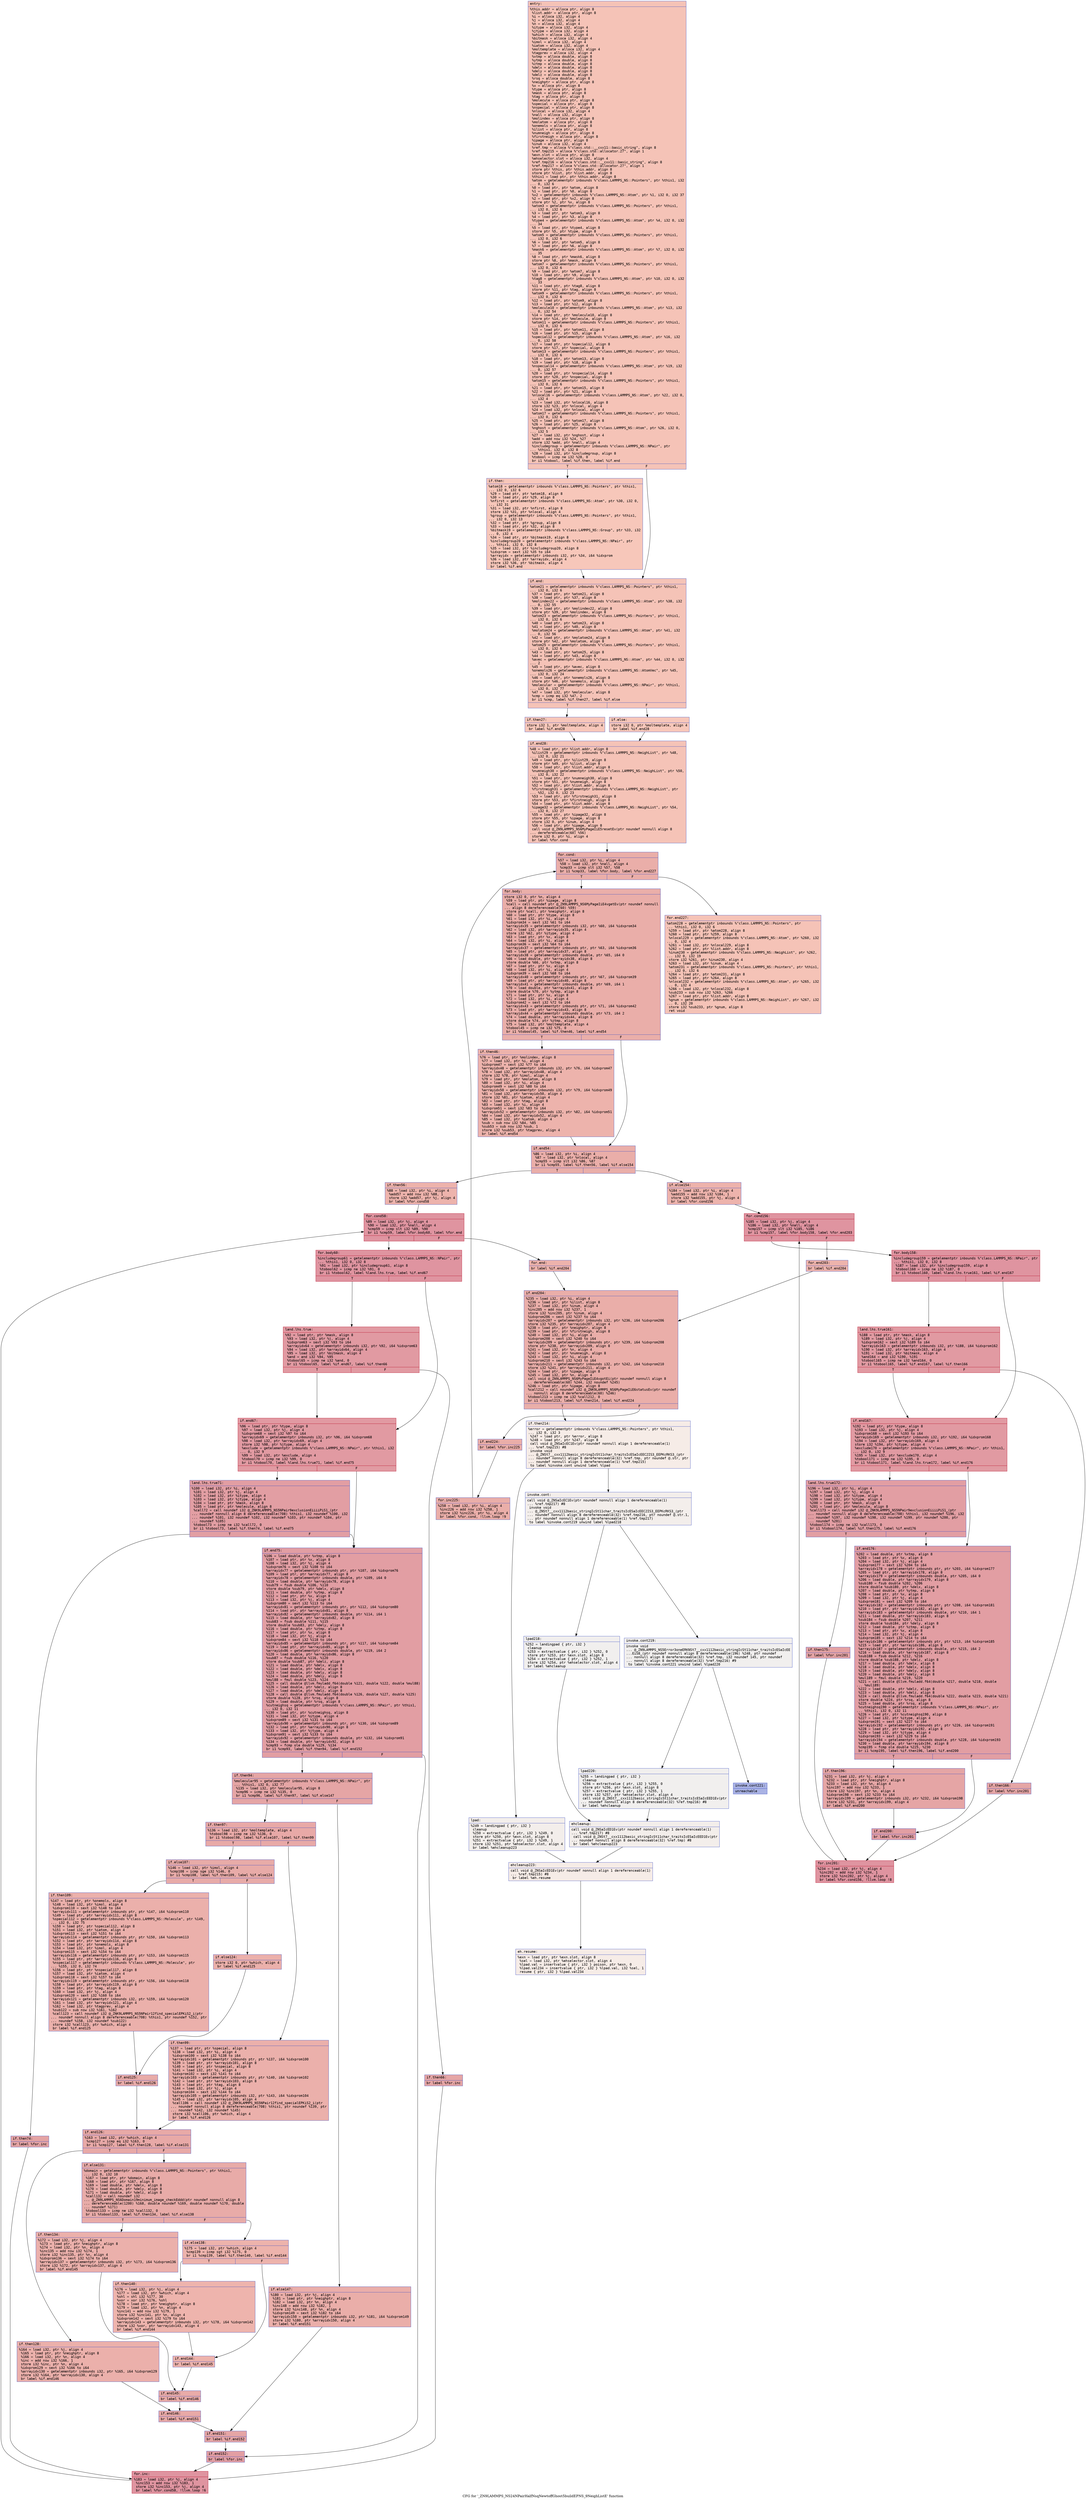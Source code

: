 digraph "CFG for '_ZN9LAMMPS_NS24NPairHalfNsqNewtoffGhost5buildEPNS_9NeighListE' function" {
	label="CFG for '_ZN9LAMMPS_NS24NPairHalfNsqNewtoffGhost5buildEPNS_9NeighListE' function";

	Node0x55e4f2e7acb0 [shape=record,color="#3d50c3ff", style=filled, fillcolor="#e8765c70" fontname="Courier",label="{entry:\l|  %this.addr = alloca ptr, align 8\l  %list.addr = alloca ptr, align 8\l  %i = alloca i32, align 4\l  %j = alloca i32, align 4\l  %n = alloca i32, align 4\l  %itype = alloca i32, align 4\l  %jtype = alloca i32, align 4\l  %which = alloca i32, align 4\l  %bitmask = alloca i32, align 4\l  %imol = alloca i32, align 4\l  %iatom = alloca i32, align 4\l  %moltemplate = alloca i32, align 4\l  %tagprev = alloca i32, align 4\l  %xtmp = alloca double, align 8\l  %ytmp = alloca double, align 8\l  %ztmp = alloca double, align 8\l  %delx = alloca double, align 8\l  %dely = alloca double, align 8\l  %delz = alloca double, align 8\l  %rsq = alloca double, align 8\l  %neighptr = alloca ptr, align 8\l  %x = alloca ptr, align 8\l  %type = alloca ptr, align 8\l  %mask = alloca ptr, align 8\l  %tag = alloca ptr, align 8\l  %molecule = alloca ptr, align 8\l  %special = alloca ptr, align 8\l  %nspecial = alloca ptr, align 8\l  %nlocal = alloca i32, align 4\l  %nall = alloca i32, align 4\l  %molindex = alloca ptr, align 8\l  %molatom = alloca ptr, align 8\l  %onemols = alloca ptr, align 8\l  %ilist = alloca ptr, align 8\l  %numneigh = alloca ptr, align 8\l  %firstneigh = alloca ptr, align 8\l  %ipage = alloca ptr, align 8\l  %inum = alloca i32, align 4\l  %ref.tmp = alloca %\"class.std::__cxx11::basic_string\", align 8\l  %ref.tmp215 = alloca %\"class.std::allocator.27\", align 1\l  %exn.slot = alloca ptr, align 8\l  %ehselector.slot = alloca i32, align 4\l  %ref.tmp216 = alloca %\"class.std::__cxx11::basic_string\", align 8\l  %ref.tmp217 = alloca %\"class.std::allocator.27\", align 1\l  store ptr %this, ptr %this.addr, align 8\l  store ptr %list, ptr %list.addr, align 8\l  %this1 = load ptr, ptr %this.addr, align 8\l  %atom = getelementptr inbounds %\"class.LAMMPS_NS::Pointers\", ptr %this1, i32\l... 0, i32 6\l  %0 = load ptr, ptr %atom, align 8\l  %1 = load ptr, ptr %0, align 8\l  %x2 = getelementptr inbounds %\"class.LAMMPS_NS::Atom\", ptr %1, i32 0, i32 37\l  %2 = load ptr, ptr %x2, align 8\l  store ptr %2, ptr %x, align 8\l  %atom3 = getelementptr inbounds %\"class.LAMMPS_NS::Pointers\", ptr %this1,\l... i32 0, i32 6\l  %3 = load ptr, ptr %atom3, align 8\l  %4 = load ptr, ptr %3, align 8\l  %type4 = getelementptr inbounds %\"class.LAMMPS_NS::Atom\", ptr %4, i32 0, i32\l... 34\l  %5 = load ptr, ptr %type4, align 8\l  store ptr %5, ptr %type, align 8\l  %atom5 = getelementptr inbounds %\"class.LAMMPS_NS::Pointers\", ptr %this1,\l... i32 0, i32 6\l  %6 = load ptr, ptr %atom5, align 8\l  %7 = load ptr, ptr %6, align 8\l  %mask6 = getelementptr inbounds %\"class.LAMMPS_NS::Atom\", ptr %7, i32 0, i32\l... 35\l  %8 = load ptr, ptr %mask6, align 8\l  store ptr %8, ptr %mask, align 8\l  %atom7 = getelementptr inbounds %\"class.LAMMPS_NS::Pointers\", ptr %this1,\l... i32 0, i32 6\l  %9 = load ptr, ptr %atom7, align 8\l  %10 = load ptr, ptr %9, align 8\l  %tag8 = getelementptr inbounds %\"class.LAMMPS_NS::Atom\", ptr %10, i32 0, i32\l... 33\l  %11 = load ptr, ptr %tag8, align 8\l  store ptr %11, ptr %tag, align 8\l  %atom9 = getelementptr inbounds %\"class.LAMMPS_NS::Pointers\", ptr %this1,\l... i32 0, i32 6\l  %12 = load ptr, ptr %atom9, align 8\l  %13 = load ptr, ptr %12, align 8\l  %molecule10 = getelementptr inbounds %\"class.LAMMPS_NS::Atom\", ptr %13, i32\l... 0, i32 54\l  %14 = load ptr, ptr %molecule10, align 8\l  store ptr %14, ptr %molecule, align 8\l  %atom11 = getelementptr inbounds %\"class.LAMMPS_NS::Pointers\", ptr %this1,\l... i32 0, i32 6\l  %15 = load ptr, ptr %atom11, align 8\l  %16 = load ptr, ptr %15, align 8\l  %special12 = getelementptr inbounds %\"class.LAMMPS_NS::Atom\", ptr %16, i32\l... 0, i32 58\l  %17 = load ptr, ptr %special12, align 8\l  store ptr %17, ptr %special, align 8\l  %atom13 = getelementptr inbounds %\"class.LAMMPS_NS::Pointers\", ptr %this1,\l... i32 0, i32 6\l  %18 = load ptr, ptr %atom13, align 8\l  %19 = load ptr, ptr %18, align 8\l  %nspecial14 = getelementptr inbounds %\"class.LAMMPS_NS::Atom\", ptr %19, i32\l... 0, i32 57\l  %20 = load ptr, ptr %nspecial14, align 8\l  store ptr %20, ptr %nspecial, align 8\l  %atom15 = getelementptr inbounds %\"class.LAMMPS_NS::Pointers\", ptr %this1,\l... i32 0, i32 6\l  %21 = load ptr, ptr %atom15, align 8\l  %22 = load ptr, ptr %21, align 8\l  %nlocal16 = getelementptr inbounds %\"class.LAMMPS_NS::Atom\", ptr %22, i32 0,\l... i32 4\l  %23 = load i32, ptr %nlocal16, align 8\l  store i32 %23, ptr %nlocal, align 4\l  %24 = load i32, ptr %nlocal, align 4\l  %atom17 = getelementptr inbounds %\"class.LAMMPS_NS::Pointers\", ptr %this1,\l... i32 0, i32 6\l  %25 = load ptr, ptr %atom17, align 8\l  %26 = load ptr, ptr %25, align 8\l  %nghost = getelementptr inbounds %\"class.LAMMPS_NS::Atom\", ptr %26, i32 0,\l... i32 5\l  %27 = load i32, ptr %nghost, align 4\l  %add = add nsw i32 %24, %27\l  store i32 %add, ptr %nall, align 4\l  %includegroup = getelementptr inbounds %\"class.LAMMPS_NS::NPair\", ptr\l... %this1, i32 0, i32 8\l  %28 = load i32, ptr %includegroup, align 8\l  %tobool = icmp ne i32 %28, 0\l  br i1 %tobool, label %if.then, label %if.end\l|{<s0>T|<s1>F}}"];
	Node0x55e4f2e7acb0:s0 -> Node0x55e4f2e80960[tooltip="entry -> if.then\nProbability 62.50%" ];
	Node0x55e4f2e7acb0:s1 -> Node0x55e4f2e809d0[tooltip="entry -> if.end\nProbability 37.50%" ];
	Node0x55e4f2e80960 [shape=record,color="#3d50c3ff", style=filled, fillcolor="#ec7f6370" fontname="Courier",label="{if.then:\l|  %atom18 = getelementptr inbounds %\"class.LAMMPS_NS::Pointers\", ptr %this1,\l... i32 0, i32 6\l  %29 = load ptr, ptr %atom18, align 8\l  %30 = load ptr, ptr %29, align 8\l  %nfirst = getelementptr inbounds %\"class.LAMMPS_NS::Atom\", ptr %30, i32 0,\l... i32 31\l  %31 = load i32, ptr %nfirst, align 8\l  store i32 %31, ptr %nlocal, align 4\l  %group = getelementptr inbounds %\"class.LAMMPS_NS::Pointers\", ptr %this1,\l... i32 0, i32 13\l  %32 = load ptr, ptr %group, align 8\l  %33 = load ptr, ptr %32, align 8\l  %bitmask19 = getelementptr inbounds %\"class.LAMMPS_NS::Group\", ptr %33, i32\l... 0, i32 4\l  %34 = load ptr, ptr %bitmask19, align 8\l  %includegroup20 = getelementptr inbounds %\"class.LAMMPS_NS::NPair\", ptr\l... %this1, i32 0, i32 8\l  %35 = load i32, ptr %includegroup20, align 8\l  %idxprom = sext i32 %35 to i64\l  %arrayidx = getelementptr inbounds i32, ptr %34, i64 %idxprom\l  %36 = load i32, ptr %arrayidx, align 4\l  store i32 %36, ptr %bitmask, align 4\l  br label %if.end\l}"];
	Node0x55e4f2e80960 -> Node0x55e4f2e809d0[tooltip="if.then -> if.end\nProbability 100.00%" ];
	Node0x55e4f2e809d0 [shape=record,color="#3d50c3ff", style=filled, fillcolor="#e8765c70" fontname="Courier",label="{if.end:\l|  %atom21 = getelementptr inbounds %\"class.LAMMPS_NS::Pointers\", ptr %this1,\l... i32 0, i32 6\l  %37 = load ptr, ptr %atom21, align 8\l  %38 = load ptr, ptr %37, align 8\l  %molindex22 = getelementptr inbounds %\"class.LAMMPS_NS::Atom\", ptr %38, i32\l... 0, i32 55\l  %39 = load ptr, ptr %molindex22, align 8\l  store ptr %39, ptr %molindex, align 8\l  %atom23 = getelementptr inbounds %\"class.LAMMPS_NS::Pointers\", ptr %this1,\l... i32 0, i32 6\l  %40 = load ptr, ptr %atom23, align 8\l  %41 = load ptr, ptr %40, align 8\l  %molatom24 = getelementptr inbounds %\"class.LAMMPS_NS::Atom\", ptr %41, i32\l... 0, i32 56\l  %42 = load ptr, ptr %molatom24, align 8\l  store ptr %42, ptr %molatom, align 8\l  %atom25 = getelementptr inbounds %\"class.LAMMPS_NS::Pointers\", ptr %this1,\l... i32 0, i32 6\l  %43 = load ptr, ptr %atom25, align 8\l  %44 = load ptr, ptr %43, align 8\l  %avec = getelementptr inbounds %\"class.LAMMPS_NS::Atom\", ptr %44, i32 0, i32\l... 2\l  %45 = load ptr, ptr %avec, align 8\l  %onemols26 = getelementptr inbounds %\"class.LAMMPS_NS::AtomVec\", ptr %45,\l... i32 0, i32 24\l  %46 = load ptr, ptr %onemols26, align 8\l  store ptr %46, ptr %onemols, align 8\l  %molecular = getelementptr inbounds %\"class.LAMMPS_NS::NPair\", ptr %this1,\l... i32 0, i32 77\l  %47 = load i32, ptr %molecular, align 8\l  %cmp = icmp eq i32 %47, 2\l  br i1 %cmp, label %if.then27, label %if.else\l|{<s0>T|<s1>F}}"];
	Node0x55e4f2e809d0:s0 -> Node0x55e4f2e83b70[tooltip="if.end -> if.then27\nProbability 50.00%" ];
	Node0x55e4f2e809d0:s1 -> Node0x55e4f2e83bf0[tooltip="if.end -> if.else\nProbability 50.00%" ];
	Node0x55e4f2e83b70 [shape=record,color="#3d50c3ff", style=filled, fillcolor="#ec7f6370" fontname="Courier",label="{if.then27:\l|  store i32 1, ptr %moltemplate, align 4\l  br label %if.end28\l}"];
	Node0x55e4f2e83b70 -> Node0x55e4f2e83db0[tooltip="if.then27 -> if.end28\nProbability 100.00%" ];
	Node0x55e4f2e83bf0 [shape=record,color="#3d50c3ff", style=filled, fillcolor="#ec7f6370" fontname="Courier",label="{if.else:\l|  store i32 0, ptr %moltemplate, align 4\l  br label %if.end28\l}"];
	Node0x55e4f2e83bf0 -> Node0x55e4f2e83db0[tooltip="if.else -> if.end28\nProbability 100.00%" ];
	Node0x55e4f2e83db0 [shape=record,color="#3d50c3ff", style=filled, fillcolor="#e8765c70" fontname="Courier",label="{if.end28:\l|  %48 = load ptr, ptr %list.addr, align 8\l  %ilist29 = getelementptr inbounds %\"class.LAMMPS_NS::NeighList\", ptr %48,\l... i32 0, i32 21\l  %49 = load ptr, ptr %ilist29, align 8\l  store ptr %49, ptr %ilist, align 8\l  %50 = load ptr, ptr %list.addr, align 8\l  %numneigh30 = getelementptr inbounds %\"class.LAMMPS_NS::NeighList\", ptr %50,\l... i32 0, i32 22\l  %51 = load ptr, ptr %numneigh30, align 8\l  store ptr %51, ptr %numneigh, align 8\l  %52 = load ptr, ptr %list.addr, align 8\l  %firstneigh31 = getelementptr inbounds %\"class.LAMMPS_NS::NeighList\", ptr\l... %52, i32 0, i32 23\l  %53 = load ptr, ptr %firstneigh31, align 8\l  store ptr %53, ptr %firstneigh, align 8\l  %54 = load ptr, ptr %list.addr, align 8\l  %ipage32 = getelementptr inbounds %\"class.LAMMPS_NS::NeighList\", ptr %54,\l... i32 0, i32 27\l  %55 = load ptr, ptr %ipage32, align 8\l  store ptr %55, ptr %ipage, align 8\l  store i32 0, ptr %inum, align 4\l  %56 = load ptr, ptr %ipage, align 8\l  call void @_ZN9LAMMPS_NS6MyPageIiE5resetEv(ptr noundef nonnull align 8\l... dereferenceable(60) %56)\l  store i32 0, ptr %i, align 4\l  br label %for.cond\l}"];
	Node0x55e4f2e83db0 -> Node0x55e4f2e84e40[tooltip="if.end28 -> for.cond\nProbability 100.00%" ];
	Node0x55e4f2e84e40 [shape=record,color="#3d50c3ff", style=filled, fillcolor="#d0473d70" fontname="Courier",label="{for.cond:\l|  %57 = load i32, ptr %i, align 4\l  %58 = load i32, ptr %nall, align 4\l  %cmp33 = icmp slt i32 %57, %58\l  br i1 %cmp33, label %for.body, label %for.end227\l|{<s0>T|<s1>F}}"];
	Node0x55e4f2e84e40:s0 -> Node0x55e4f2e850f0[tooltip="for.cond -> for.body\nProbability 96.88%" ];
	Node0x55e4f2e84e40:s1 -> Node0x55e4f2e7dbd0[tooltip="for.cond -> for.end227\nProbability 3.12%" ];
	Node0x55e4f2e850f0 [shape=record,color="#3d50c3ff", style=filled, fillcolor="#d0473d70" fontname="Courier",label="{for.body:\l|  store i32 0, ptr %n, align 4\l  %59 = load ptr, ptr %ipage, align 8\l  %call = call noundef ptr @_ZN9LAMMPS_NS6MyPageIiE4vgetEv(ptr noundef nonnull\l... align 8 dereferenceable(60) %59)\l  store ptr %call, ptr %neighptr, align 8\l  %60 = load ptr, ptr %type, align 8\l  %61 = load i32, ptr %i, align 4\l  %idxprom34 = sext i32 %61 to i64\l  %arrayidx35 = getelementptr inbounds i32, ptr %60, i64 %idxprom34\l  %62 = load i32, ptr %arrayidx35, align 4\l  store i32 %62, ptr %itype, align 4\l  %63 = load ptr, ptr %x, align 8\l  %64 = load i32, ptr %i, align 4\l  %idxprom36 = sext i32 %64 to i64\l  %arrayidx37 = getelementptr inbounds ptr, ptr %63, i64 %idxprom36\l  %65 = load ptr, ptr %arrayidx37, align 8\l  %arrayidx38 = getelementptr inbounds double, ptr %65, i64 0\l  %66 = load double, ptr %arrayidx38, align 8\l  store double %66, ptr %xtmp, align 8\l  %67 = load ptr, ptr %x, align 8\l  %68 = load i32, ptr %i, align 4\l  %idxprom39 = sext i32 %68 to i64\l  %arrayidx40 = getelementptr inbounds ptr, ptr %67, i64 %idxprom39\l  %69 = load ptr, ptr %arrayidx40, align 8\l  %arrayidx41 = getelementptr inbounds double, ptr %69, i64 1\l  %70 = load double, ptr %arrayidx41, align 8\l  store double %70, ptr %ytmp, align 8\l  %71 = load ptr, ptr %x, align 8\l  %72 = load i32, ptr %i, align 4\l  %idxprom42 = sext i32 %72 to i64\l  %arrayidx43 = getelementptr inbounds ptr, ptr %71, i64 %idxprom42\l  %73 = load ptr, ptr %arrayidx43, align 8\l  %arrayidx44 = getelementptr inbounds double, ptr %73, i64 2\l  %74 = load double, ptr %arrayidx44, align 8\l  store double %74, ptr %ztmp, align 8\l  %75 = load i32, ptr %moltemplate, align 4\l  %tobool45 = icmp ne i32 %75, 0\l  br i1 %tobool45, label %if.then46, label %if.end54\l|{<s0>T|<s1>F}}"];
	Node0x55e4f2e850f0:s0 -> Node0x55e4f2e87050[tooltip="for.body -> if.then46\nProbability 62.50%" ];
	Node0x55e4f2e850f0:s1 -> Node0x55e4f2e87130[tooltip="for.body -> if.end54\nProbability 37.50%" ];
	Node0x55e4f2e87050 [shape=record,color="#3d50c3ff", style=filled, fillcolor="#d6524470" fontname="Courier",label="{if.then46:\l|  %76 = load ptr, ptr %molindex, align 8\l  %77 = load i32, ptr %i, align 4\l  %idxprom47 = sext i32 %77 to i64\l  %arrayidx48 = getelementptr inbounds i32, ptr %76, i64 %idxprom47\l  %78 = load i32, ptr %arrayidx48, align 4\l  store i32 %78, ptr %imol, align 4\l  %79 = load ptr, ptr %molatom, align 8\l  %80 = load i32, ptr %i, align 4\l  %idxprom49 = sext i32 %80 to i64\l  %arrayidx50 = getelementptr inbounds i32, ptr %79, i64 %idxprom49\l  %81 = load i32, ptr %arrayidx50, align 4\l  store i32 %81, ptr %iatom, align 4\l  %82 = load ptr, ptr %tag, align 8\l  %83 = load i32, ptr %i, align 4\l  %idxprom51 = sext i32 %83 to i64\l  %arrayidx52 = getelementptr inbounds i32, ptr %82, i64 %idxprom51\l  %84 = load i32, ptr %arrayidx52, align 4\l  %85 = load i32, ptr %iatom, align 4\l  %sub = sub nsw i32 %84, %85\l  %sub53 = sub nsw i32 %sub, 1\l  store i32 %sub53, ptr %tagprev, align 4\l  br label %if.end54\l}"];
	Node0x55e4f2e87050 -> Node0x55e4f2e87130[tooltip="if.then46 -> if.end54\nProbability 100.00%" ];
	Node0x55e4f2e87130 [shape=record,color="#3d50c3ff", style=filled, fillcolor="#d0473d70" fontname="Courier",label="{if.end54:\l|  %86 = load i32, ptr %i, align 4\l  %87 = load i32, ptr %nlocal, align 4\l  %cmp55 = icmp slt i32 %86, %87\l  br i1 %cmp55, label %if.then56, label %if.else154\l|{<s0>T|<s1>F}}"];
	Node0x55e4f2e87130:s0 -> Node0x55e4f2e88170[tooltip="if.end54 -> if.then56\nProbability 50.00%" ];
	Node0x55e4f2e87130:s1 -> Node0x55e4f2e881f0[tooltip="if.end54 -> if.else154\nProbability 50.00%" ];
	Node0x55e4f2e88170 [shape=record,color="#3d50c3ff", style=filled, fillcolor="#d6524470" fontname="Courier",label="{if.then56:\l|  %88 = load i32, ptr %i, align 4\l  %add57 = add nsw i32 %88, 1\l  store i32 %add57, ptr %j, align 4\l  br label %for.cond58\l}"];
	Node0x55e4f2e88170 -> Node0x55e4f2e884f0[tooltip="if.then56 -> for.cond58\nProbability 100.00%" ];
	Node0x55e4f2e884f0 [shape=record,color="#b70d28ff", style=filled, fillcolor="#b70d2870" fontname="Courier",label="{for.cond58:\l|  %89 = load i32, ptr %j, align 4\l  %90 = load i32, ptr %nall, align 4\l  %cmp59 = icmp slt i32 %89, %90\l  br i1 %cmp59, label %for.body60, label %for.end\l|{<s0>T|<s1>F}}"];
	Node0x55e4f2e884f0:s0 -> Node0x55e4f2e88790[tooltip="for.cond58 -> for.body60\nProbability 96.88%" ];
	Node0x55e4f2e884f0:s1 -> Node0x55e4f2e88810[tooltip="for.cond58 -> for.end\nProbability 3.12%" ];
	Node0x55e4f2e88790 [shape=record,color="#b70d28ff", style=filled, fillcolor="#b70d2870" fontname="Courier",label="{for.body60:\l|  %includegroup61 = getelementptr inbounds %\"class.LAMMPS_NS::NPair\", ptr\l... %this1, i32 0, i32 8\l  %91 = load i32, ptr %includegroup61, align 8\l  %tobool62 = icmp ne i32 %91, 0\l  br i1 %tobool62, label %land.lhs.true, label %if.end67\l|{<s0>T|<s1>F}}"];
	Node0x55e4f2e88790:s0 -> Node0x55e4f2e88bc0[tooltip="for.body60 -> land.lhs.true\nProbability 62.50%" ];
	Node0x55e4f2e88790:s1 -> Node0x55e4f2e88c40[tooltip="for.body60 -> if.end67\nProbability 37.50%" ];
	Node0x55e4f2e88bc0 [shape=record,color="#b70d28ff", style=filled, fillcolor="#bb1b2c70" fontname="Courier",label="{land.lhs.true:\l|  %92 = load ptr, ptr %mask, align 8\l  %93 = load i32, ptr %j, align 4\l  %idxprom63 = sext i32 %93 to i64\l  %arrayidx64 = getelementptr inbounds i32, ptr %92, i64 %idxprom63\l  %94 = load i32, ptr %arrayidx64, align 4\l  %95 = load i32, ptr %bitmask, align 4\l  %and = and i32 %94, %95\l  %tobool65 = icmp ne i32 %and, 0\l  br i1 %tobool65, label %if.end67, label %if.then66\l|{<s0>T|<s1>F}}"];
	Node0x55e4f2e88bc0:s0 -> Node0x55e4f2e88c40[tooltip="land.lhs.true -> if.end67\nProbability 62.50%" ];
	Node0x55e4f2e88bc0:s1 -> Node0x55e4f2e83420[tooltip="land.lhs.true -> if.then66\nProbability 37.50%" ];
	Node0x55e4f2e83420 [shape=record,color="#3d50c3ff", style=filled, fillcolor="#c5333470" fontname="Courier",label="{if.then66:\l|  br label %for.inc\l}"];
	Node0x55e4f2e83420 -> Node0x55e4f2e83550[tooltip="if.then66 -> for.inc\nProbability 100.00%" ];
	Node0x55e4f2e88c40 [shape=record,color="#b70d28ff", style=filled, fillcolor="#bb1b2c70" fontname="Courier",label="{if.end67:\l|  %96 = load ptr, ptr %type, align 8\l  %97 = load i32, ptr %j, align 4\l  %idxprom68 = sext i32 %97 to i64\l  %arrayidx69 = getelementptr inbounds i32, ptr %96, i64 %idxprom68\l  %98 = load i32, ptr %arrayidx69, align 4\l  store i32 %98, ptr %jtype, align 4\l  %exclude = getelementptr inbounds %\"class.LAMMPS_NS::NPair\", ptr %this1, i32\l... 0, i32 9\l  %99 = load i32, ptr %exclude, align 4\l  %tobool70 = icmp ne i32 %99, 0\l  br i1 %tobool70, label %land.lhs.true71, label %if.end75\l|{<s0>T|<s1>F}}"];
	Node0x55e4f2e88c40:s0 -> Node0x55e4f2e8a2b0[tooltip="if.end67 -> land.lhs.true71\nProbability 62.50%" ];
	Node0x55e4f2e88c40:s1 -> Node0x55e4f2e8a330[tooltip="if.end67 -> if.end75\nProbability 37.50%" ];
	Node0x55e4f2e8a2b0 [shape=record,color="#3d50c3ff", style=filled, fillcolor="#be242e70" fontname="Courier",label="{land.lhs.true71:\l|  %100 = load i32, ptr %i, align 4\l  %101 = load i32, ptr %j, align 4\l  %102 = load i32, ptr %itype, align 4\l  %103 = load i32, ptr %jtype, align 4\l  %104 = load ptr, ptr %mask, align 8\l  %105 = load ptr, ptr %molecule, align 8\l  %call72 = call noundef i32 @_ZNK9LAMMPS_NS5NPair9exclusionEiiiiPiS1_(ptr\l... noundef nonnull align 8 dereferenceable(708) %this1, i32 noundef %100, i32\l... noundef %101, i32 noundef %102, i32 noundef %103, ptr noundef %104, ptr\l... noundef %105)\l  %tobool73 = icmp ne i32 %call72, 0\l  br i1 %tobool73, label %if.then74, label %if.end75\l|{<s0>T|<s1>F}}"];
	Node0x55e4f2e8a2b0:s0 -> Node0x55e4f2e8aaf0[tooltip="land.lhs.true71 -> if.then74\nProbability 62.50%" ];
	Node0x55e4f2e8a2b0:s1 -> Node0x55e4f2e8a330[tooltip="land.lhs.true71 -> if.end75\nProbability 37.50%" ];
	Node0x55e4f2e8aaf0 [shape=record,color="#3d50c3ff", style=filled, fillcolor="#c32e3170" fontname="Courier",label="{if.then74:\l|  br label %for.inc\l}"];
	Node0x55e4f2e8aaf0 -> Node0x55e4f2e83550[tooltip="if.then74 -> for.inc\nProbability 100.00%" ];
	Node0x55e4f2e8a330 [shape=record,color="#3d50c3ff", style=filled, fillcolor="#be242e70" fontname="Courier",label="{if.end75:\l|  %106 = load double, ptr %xtmp, align 8\l  %107 = load ptr, ptr %x, align 8\l  %108 = load i32, ptr %j, align 4\l  %idxprom76 = sext i32 %108 to i64\l  %arrayidx77 = getelementptr inbounds ptr, ptr %107, i64 %idxprom76\l  %109 = load ptr, ptr %arrayidx77, align 8\l  %arrayidx78 = getelementptr inbounds double, ptr %109, i64 0\l  %110 = load double, ptr %arrayidx78, align 8\l  %sub79 = fsub double %106, %110\l  store double %sub79, ptr %delx, align 8\l  %111 = load double, ptr %ytmp, align 8\l  %112 = load ptr, ptr %x, align 8\l  %113 = load i32, ptr %j, align 4\l  %idxprom80 = sext i32 %113 to i64\l  %arrayidx81 = getelementptr inbounds ptr, ptr %112, i64 %idxprom80\l  %114 = load ptr, ptr %arrayidx81, align 8\l  %arrayidx82 = getelementptr inbounds double, ptr %114, i64 1\l  %115 = load double, ptr %arrayidx82, align 8\l  %sub83 = fsub double %111, %115\l  store double %sub83, ptr %dely, align 8\l  %116 = load double, ptr %ztmp, align 8\l  %117 = load ptr, ptr %x, align 8\l  %118 = load i32, ptr %j, align 4\l  %idxprom84 = sext i32 %118 to i64\l  %arrayidx85 = getelementptr inbounds ptr, ptr %117, i64 %idxprom84\l  %119 = load ptr, ptr %arrayidx85, align 8\l  %arrayidx86 = getelementptr inbounds double, ptr %119, i64 2\l  %120 = load double, ptr %arrayidx86, align 8\l  %sub87 = fsub double %116, %120\l  store double %sub87, ptr %delz, align 8\l  %121 = load double, ptr %delx, align 8\l  %122 = load double, ptr %delx, align 8\l  %123 = load double, ptr %dely, align 8\l  %124 = load double, ptr %dely, align 8\l  %mul88 = fmul double %123, %124\l  %125 = call double @llvm.fmuladd.f64(double %121, double %122, double %mul88)\l  %126 = load double, ptr %delz, align 8\l  %127 = load double, ptr %delz, align 8\l  %128 = call double @llvm.fmuladd.f64(double %126, double %127, double %125)\l  store double %128, ptr %rsq, align 8\l  %129 = load double, ptr %rsq, align 8\l  %cutneighsq = getelementptr inbounds %\"class.LAMMPS_NS::NPair\", ptr %this1,\l... i32 0, i32 11\l  %130 = load ptr, ptr %cutneighsq, align 8\l  %131 = load i32, ptr %itype, align 4\l  %idxprom89 = sext i32 %131 to i64\l  %arrayidx90 = getelementptr inbounds ptr, ptr %130, i64 %idxprom89\l  %132 = load ptr, ptr %arrayidx90, align 8\l  %133 = load i32, ptr %jtype, align 4\l  %idxprom91 = sext i32 %133 to i64\l  %arrayidx92 = getelementptr inbounds double, ptr %132, i64 %idxprom91\l  %134 = load double, ptr %arrayidx92, align 8\l  %cmp93 = fcmp ole double %129, %134\l  br i1 %cmp93, label %if.then94, label %if.end152\l|{<s0>T|<s1>F}}"];
	Node0x55e4f2e8a330:s0 -> Node0x55e4f2e8cc60[tooltip="if.end75 -> if.then94\nProbability 50.00%" ];
	Node0x55e4f2e8a330:s1 -> Node0x55e4f2e8cce0[tooltip="if.end75 -> if.end152\nProbability 50.00%" ];
	Node0x55e4f2e8cc60 [shape=record,color="#3d50c3ff", style=filled, fillcolor="#c5333470" fontname="Courier",label="{if.then94:\l|  %molecular95 = getelementptr inbounds %\"class.LAMMPS_NS::NPair\", ptr\l... %this1, i32 0, i32 77\l  %135 = load i32, ptr %molecular95, align 8\l  %cmp96 = icmp ne i32 %135, 0\l  br i1 %cmp96, label %if.then97, label %if.else147\l|{<s0>T|<s1>F}}"];
	Node0x55e4f2e8cc60:s0 -> Node0x55e4f2e8d070[tooltip="if.then94 -> if.then97\nProbability 62.50%" ];
	Node0x55e4f2e8cc60:s1 -> Node0x55e4f2e8d0f0[tooltip="if.then94 -> if.else147\nProbability 37.50%" ];
	Node0x55e4f2e8d070 [shape=record,color="#3d50c3ff", style=filled, fillcolor="#ca3b3770" fontname="Courier",label="{if.then97:\l|  %136 = load i32, ptr %moltemplate, align 4\l  %tobool98 = icmp ne i32 %136, 0\l  br i1 %tobool98, label %if.else107, label %if.then99\l|{<s0>T|<s1>F}}"];
	Node0x55e4f2e8d070:s0 -> Node0x55e4f2e815b0[tooltip="if.then97 -> if.else107\nProbability 62.50%" ];
	Node0x55e4f2e8d070:s1 -> Node0x55e4f2e81630[tooltip="if.then97 -> if.then99\nProbability 37.50%" ];
	Node0x55e4f2e81630 [shape=record,color="#3d50c3ff", style=filled, fillcolor="#d24b4070" fontname="Courier",label="{if.then99:\l|  %137 = load ptr, ptr %special, align 8\l  %138 = load i32, ptr %i, align 4\l  %idxprom100 = sext i32 %138 to i64\l  %arrayidx101 = getelementptr inbounds ptr, ptr %137, i64 %idxprom100\l  %139 = load ptr, ptr %arrayidx101, align 8\l  %140 = load ptr, ptr %nspecial, align 8\l  %141 = load i32, ptr %i, align 4\l  %idxprom102 = sext i32 %141 to i64\l  %arrayidx103 = getelementptr inbounds ptr, ptr %140, i64 %idxprom102\l  %142 = load ptr, ptr %arrayidx103, align 8\l  %143 = load ptr, ptr %tag, align 8\l  %144 = load i32, ptr %j, align 4\l  %idxprom104 = sext i32 %144 to i64\l  %arrayidx105 = getelementptr inbounds i32, ptr %143, i64 %idxprom104\l  %145 = load i32, ptr %arrayidx105, align 4\l  %call106 = call noundef i32 @_ZNK9LAMMPS_NS5NPair12find_specialEPKiS2_i(ptr\l... noundef nonnull align 8 dereferenceable(708) %this1, ptr noundef %139, ptr\l... noundef %142, i32 noundef %145)\l  store i32 %call106, ptr %which, align 4\l  br label %if.end126\l}"];
	Node0x55e4f2e81630 -> Node0x55e4f2e82370[tooltip="if.then99 -> if.end126\nProbability 100.00%" ];
	Node0x55e4f2e815b0 [shape=record,color="#3d50c3ff", style=filled, fillcolor="#cc403a70" fontname="Courier",label="{if.else107:\l|  %146 = load i32, ptr %imol, align 4\l  %cmp108 = icmp sge i32 %146, 0\l  br i1 %cmp108, label %if.then109, label %if.else124\l|{<s0>T|<s1>F}}"];
	Node0x55e4f2e815b0:s0 -> Node0x55e4f2e8f3d0[tooltip="if.else107 -> if.then109\nProbability 50.00%" ];
	Node0x55e4f2e815b0:s1 -> Node0x55e4f2e8f450[tooltip="if.else107 -> if.else124\nProbability 50.00%" ];
	Node0x55e4f2e8f3d0 [shape=record,color="#3d50c3ff", style=filled, fillcolor="#d24b4070" fontname="Courier",label="{if.then109:\l|  %147 = load ptr, ptr %onemols, align 8\l  %148 = load i32, ptr %imol, align 4\l  %idxprom110 = sext i32 %148 to i64\l  %arrayidx111 = getelementptr inbounds ptr, ptr %147, i64 %idxprom110\l  %149 = load ptr, ptr %arrayidx111, align 8\l  %special112 = getelementptr inbounds %\"class.LAMMPS_NS::Molecule\", ptr %149,\l... i32 0, i32 75\l  %150 = load ptr, ptr %special112, align 8\l  %151 = load i32, ptr %iatom, align 4\l  %idxprom113 = sext i32 %151 to i64\l  %arrayidx114 = getelementptr inbounds ptr, ptr %150, i64 %idxprom113\l  %152 = load ptr, ptr %arrayidx114, align 8\l  %153 = load ptr, ptr %onemols, align 8\l  %154 = load i32, ptr %imol, align 4\l  %idxprom115 = sext i32 %154 to i64\l  %arrayidx116 = getelementptr inbounds ptr, ptr %153, i64 %idxprom115\l  %155 = load ptr, ptr %arrayidx116, align 8\l  %nspecial117 = getelementptr inbounds %\"class.LAMMPS_NS::Molecule\", ptr\l... %155, i32 0, i32 74\l  %156 = load ptr, ptr %nspecial117, align 8\l  %157 = load i32, ptr %iatom, align 4\l  %idxprom118 = sext i32 %157 to i64\l  %arrayidx119 = getelementptr inbounds ptr, ptr %156, i64 %idxprom118\l  %158 = load ptr, ptr %arrayidx119, align 8\l  %159 = load ptr, ptr %tag, align 8\l  %160 = load i32, ptr %j, align 4\l  %idxprom120 = sext i32 %160 to i64\l  %arrayidx121 = getelementptr inbounds i32, ptr %159, i64 %idxprom120\l  %161 = load i32, ptr %arrayidx121, align 4\l  %162 = load i32, ptr %tagprev, align 4\l  %sub122 = sub nsw i32 %161, %162\l  %call123 = call noundef i32 @_ZNK9LAMMPS_NS5NPair12find_specialEPKiS2_i(ptr\l... noundef nonnull align 8 dereferenceable(708) %this1, ptr noundef %152, ptr\l... noundef %158, i32 noundef %sub122)\l  store i32 %call123, ptr %which, align 4\l  br label %if.end125\l}"];
	Node0x55e4f2e8f3d0 -> Node0x55e4f2e916a0[tooltip="if.then109 -> if.end125\nProbability 100.00%" ];
	Node0x55e4f2e8f450 [shape=record,color="#3d50c3ff", style=filled, fillcolor="#d24b4070" fontname="Courier",label="{if.else124:\l|  store i32 0, ptr %which, align 4\l  br label %if.end125\l}"];
	Node0x55e4f2e8f450 -> Node0x55e4f2e916a0[tooltip="if.else124 -> if.end125\nProbability 100.00%" ];
	Node0x55e4f2e916a0 [shape=record,color="#3d50c3ff", style=filled, fillcolor="#cc403a70" fontname="Courier",label="{if.end125:\l|  br label %if.end126\l}"];
	Node0x55e4f2e916a0 -> Node0x55e4f2e82370[tooltip="if.end125 -> if.end126\nProbability 100.00%" ];
	Node0x55e4f2e82370 [shape=record,color="#3d50c3ff", style=filled, fillcolor="#ca3b3770" fontname="Courier",label="{if.end126:\l|  %163 = load i32, ptr %which, align 4\l  %cmp127 = icmp eq i32 %163, 0\l  br i1 %cmp127, label %if.then128, label %if.else131\l|{<s0>T|<s1>F}}"];
	Node0x55e4f2e82370:s0 -> Node0x55e4f2e919f0[tooltip="if.end126 -> if.then128\nProbability 37.50%" ];
	Node0x55e4f2e82370:s1 -> Node0x55e4f2e91a70[tooltip="if.end126 -> if.else131\nProbability 62.50%" ];
	Node0x55e4f2e919f0 [shape=record,color="#3d50c3ff", style=filled, fillcolor="#d24b4070" fontname="Courier",label="{if.then128:\l|  %164 = load i32, ptr %j, align 4\l  %165 = load ptr, ptr %neighptr, align 8\l  %166 = load i32, ptr %n, align 4\l  %inc = add nsw i32 %166, 1\l  store i32 %inc, ptr %n, align 4\l  %idxprom129 = sext i32 %166 to i64\l  %arrayidx130 = getelementptr inbounds i32, ptr %165, i64 %idxprom129\l  store i32 %164, ptr %arrayidx130, align 4\l  br label %if.end146\l}"];
	Node0x55e4f2e919f0 -> Node0x55e4f2e92060[tooltip="if.then128 -> if.end146\nProbability 100.00%" ];
	Node0x55e4f2e91a70 [shape=record,color="#3d50c3ff", style=filled, fillcolor="#cc403a70" fontname="Courier",label="{if.else131:\l|  %domain = getelementptr inbounds %\"class.LAMMPS_NS::Pointers\", ptr %this1,\l... i32 0, i32 10\l  %167 = load ptr, ptr %domain, align 8\l  %168 = load ptr, ptr %167, align 8\l  %169 = load double, ptr %delx, align 8\l  %170 = load double, ptr %dely, align 8\l  %171 = load double, ptr %delz, align 8\l  %call132 = call noundef i32\l... @_ZN9LAMMPS_NS6Domain19minimum_image_checkEddd(ptr noundef nonnull align 8\l... dereferenceable(1200) %168, double noundef %169, double noundef %170, double\l... noundef %171)\l  %tobool133 = icmp ne i32 %call132, 0\l  br i1 %tobool133, label %if.then134, label %if.else138\l|{<s0>T|<s1>F}}"];
	Node0x55e4f2e91a70:s0 -> Node0x55e4f2e927b0[tooltip="if.else131 -> if.then134\nProbability 62.50%" ];
	Node0x55e4f2e91a70:s1 -> Node0x55e4f2e92890[tooltip="if.else131 -> if.else138\nProbability 37.50%" ];
	Node0x55e4f2e927b0 [shape=record,color="#3d50c3ff", style=filled, fillcolor="#d24b4070" fontname="Courier",label="{if.then134:\l|  %172 = load i32, ptr %j, align 4\l  %173 = load ptr, ptr %neighptr, align 8\l  %174 = load i32, ptr %n, align 4\l  %inc135 = add nsw i32 %174, 1\l  store i32 %inc135, ptr %n, align 4\l  %idxprom136 = sext i32 %174 to i64\l  %arrayidx137 = getelementptr inbounds i32, ptr %173, i64 %idxprom136\l  store i32 %172, ptr %arrayidx137, align 4\l  br label %if.end145\l}"];
	Node0x55e4f2e927b0 -> Node0x55e4f2e92ee0[tooltip="if.then134 -> if.end145\nProbability 100.00%" ];
	Node0x55e4f2e92890 [shape=record,color="#3d50c3ff", style=filled, fillcolor="#d6524470" fontname="Courier",label="{if.else138:\l|  %175 = load i32, ptr %which, align 4\l  %cmp139 = icmp sgt i32 %175, 0\l  br i1 %cmp139, label %if.then140, label %if.end144\l|{<s0>T|<s1>F}}"];
	Node0x55e4f2e92890:s0 -> Node0x55e4f2e93100[tooltip="if.else138 -> if.then140\nProbability 62.50%" ];
	Node0x55e4f2e92890:s1 -> Node0x55e4f2e93180[tooltip="if.else138 -> if.end144\nProbability 37.50%" ];
	Node0x55e4f2e93100 [shape=record,color="#3d50c3ff", style=filled, fillcolor="#d8564670" fontname="Courier",label="{if.then140:\l|  %176 = load i32, ptr %j, align 4\l  %177 = load i32, ptr %which, align 4\l  %shl = shl i32 %177, 30\l  %xor = xor i32 %176, %shl\l  %178 = load ptr, ptr %neighptr, align 8\l  %179 = load i32, ptr %n, align 4\l  %inc141 = add nsw i32 %179, 1\l  store i32 %inc141, ptr %n, align 4\l  %idxprom142 = sext i32 %179 to i64\l  %arrayidx143 = getelementptr inbounds i32, ptr %178, i64 %idxprom142\l  store i32 %xor, ptr %arrayidx143, align 4\l  br label %if.end144\l}"];
	Node0x55e4f2e93100 -> Node0x55e4f2e93180[tooltip="if.then140 -> if.end144\nProbability 100.00%" ];
	Node0x55e4f2e93180 [shape=record,color="#3d50c3ff", style=filled, fillcolor="#d6524470" fontname="Courier",label="{if.end144:\l|  br label %if.end145\l}"];
	Node0x55e4f2e93180 -> Node0x55e4f2e92ee0[tooltip="if.end144 -> if.end145\nProbability 100.00%" ];
	Node0x55e4f2e92ee0 [shape=record,color="#3d50c3ff", style=filled, fillcolor="#cc403a70" fontname="Courier",label="{if.end145:\l|  br label %if.end146\l}"];
	Node0x55e4f2e92ee0 -> Node0x55e4f2e92060[tooltip="if.end145 -> if.end146\nProbability 100.00%" ];
	Node0x55e4f2e92060 [shape=record,color="#3d50c3ff", style=filled, fillcolor="#ca3b3770" fontname="Courier",label="{if.end146:\l|  br label %if.end151\l}"];
	Node0x55e4f2e92060 -> Node0x55e4f2e93b50[tooltip="if.end146 -> if.end151\nProbability 100.00%" ];
	Node0x55e4f2e8d0f0 [shape=record,color="#3d50c3ff", style=filled, fillcolor="#d0473d70" fontname="Courier",label="{if.else147:\l|  %180 = load i32, ptr %j, align 4\l  %181 = load ptr, ptr %neighptr, align 8\l  %182 = load i32, ptr %n, align 4\l  %inc148 = add nsw i32 %182, 1\l  store i32 %inc148, ptr %n, align 4\l  %idxprom149 = sext i32 %182 to i64\l  %arrayidx150 = getelementptr inbounds i32, ptr %181, i64 %idxprom149\l  store i32 %180, ptr %arrayidx150, align 4\l  br label %if.end151\l}"];
	Node0x55e4f2e8d0f0 -> Node0x55e4f2e93b50[tooltip="if.else147 -> if.end151\nProbability 100.00%" ];
	Node0x55e4f2e93b50 [shape=record,color="#3d50c3ff", style=filled, fillcolor="#c5333470" fontname="Courier",label="{if.end151:\l|  br label %if.end152\l}"];
	Node0x55e4f2e93b50 -> Node0x55e4f2e8cce0[tooltip="if.end151 -> if.end152\nProbability 100.00%" ];
	Node0x55e4f2e8cce0 [shape=record,color="#3d50c3ff", style=filled, fillcolor="#be242e70" fontname="Courier",label="{if.end152:\l|  br label %for.inc\l}"];
	Node0x55e4f2e8cce0 -> Node0x55e4f2e83550[tooltip="if.end152 -> for.inc\nProbability 100.00%" ];
	Node0x55e4f2e83550 [shape=record,color="#b70d28ff", style=filled, fillcolor="#b70d2870" fontname="Courier",label="{for.inc:\l|  %183 = load i32, ptr %j, align 4\l  %inc153 = add nsw i32 %183, 1\l  store i32 %inc153, ptr %j, align 4\l  br label %for.cond58, !llvm.loop !6\l}"];
	Node0x55e4f2e83550 -> Node0x55e4f2e884f0[tooltip="for.inc -> for.cond58\nProbability 100.00%" ];
	Node0x55e4f2e88810 [shape=record,color="#3d50c3ff", style=filled, fillcolor="#d6524470" fontname="Courier",label="{for.end:\l|  br label %if.end204\l}"];
	Node0x55e4f2e88810 -> Node0x55e4f2e94fd0[tooltip="for.end -> if.end204\nProbability 100.00%" ];
	Node0x55e4f2e881f0 [shape=record,color="#3d50c3ff", style=filled, fillcolor="#d6524470" fontname="Courier",label="{if.else154:\l|  %184 = load i32, ptr %i, align 4\l  %add155 = add nsw i32 %184, 1\l  store i32 %add155, ptr %j, align 4\l  br label %for.cond156\l}"];
	Node0x55e4f2e881f0 -> Node0x55e4f2e95290[tooltip="if.else154 -> for.cond156\nProbability 100.00%" ];
	Node0x55e4f2e95290 [shape=record,color="#b70d28ff", style=filled, fillcolor="#b70d2870" fontname="Courier",label="{for.cond156:\l|  %185 = load i32, ptr %j, align 4\l  %186 = load i32, ptr %nall, align 4\l  %cmp157 = icmp slt i32 %185, %186\l  br i1 %cmp157, label %for.body158, label %for.end203\l|{<s0>T|<s1>F}}"];
	Node0x55e4f2e95290:s0 -> Node0x55e4f2e95530[tooltip="for.cond156 -> for.body158\nProbability 96.88%" ];
	Node0x55e4f2e95290:s1 -> Node0x55e4f2e955b0[tooltip="for.cond156 -> for.end203\nProbability 3.12%" ];
	Node0x55e4f2e95530 [shape=record,color="#b70d28ff", style=filled, fillcolor="#b70d2870" fontname="Courier",label="{for.body158:\l|  %includegroup159 = getelementptr inbounds %\"class.LAMMPS_NS::NPair\", ptr\l... %this1, i32 0, i32 8\l  %187 = load i32, ptr %includegroup159, align 8\l  %tobool160 = icmp ne i32 %187, 0\l  br i1 %tobool160, label %land.lhs.true161, label %if.end167\l|{<s0>T|<s1>F}}"];
	Node0x55e4f2e95530:s0 -> Node0x55e4f2e95940[tooltip="for.body158 -> land.lhs.true161\nProbability 62.50%" ];
	Node0x55e4f2e95530:s1 -> Node0x55e4f2e959e0[tooltip="for.body158 -> if.end167\nProbability 37.50%" ];
	Node0x55e4f2e95940 [shape=record,color="#b70d28ff", style=filled, fillcolor="#bb1b2c70" fontname="Courier",label="{land.lhs.true161:\l|  %188 = load ptr, ptr %mask, align 8\l  %189 = load i32, ptr %j, align 4\l  %idxprom162 = sext i32 %189 to i64\l  %arrayidx163 = getelementptr inbounds i32, ptr %188, i64 %idxprom162\l  %190 = load i32, ptr %arrayidx163, align 4\l  %191 = load i32, ptr %bitmask, align 4\l  %and164 = and i32 %190, %191\l  %tobool165 = icmp ne i32 %and164, 0\l  br i1 %tobool165, label %if.end167, label %if.then166\l|{<s0>T|<s1>F}}"];
	Node0x55e4f2e95940:s0 -> Node0x55e4f2e959e0[tooltip="land.lhs.true161 -> if.end167\nProbability 62.50%" ];
	Node0x55e4f2e95940:s1 -> Node0x55e4f2e89290[tooltip="land.lhs.true161 -> if.then166\nProbability 37.50%" ];
	Node0x55e4f2e89290 [shape=record,color="#3d50c3ff", style=filled, fillcolor="#c5333470" fontname="Courier",label="{if.then166:\l|  br label %for.inc201\l}"];
	Node0x55e4f2e89290 -> Node0x55e4f2e893c0[tooltip="if.then166 -> for.inc201\nProbability 100.00%" ];
	Node0x55e4f2e959e0 [shape=record,color="#b70d28ff", style=filled, fillcolor="#bb1b2c70" fontname="Courier",label="{if.end167:\l|  %192 = load ptr, ptr %type, align 8\l  %193 = load i32, ptr %j, align 4\l  %idxprom168 = sext i32 %193 to i64\l  %arrayidx169 = getelementptr inbounds i32, ptr %192, i64 %idxprom168\l  %194 = load i32, ptr %arrayidx169, align 4\l  store i32 %194, ptr %jtype, align 4\l  %exclude170 = getelementptr inbounds %\"class.LAMMPS_NS::NPair\", ptr %this1,\l... i32 0, i32 9\l  %195 = load i32, ptr %exclude170, align 4\l  %tobool171 = icmp ne i32 %195, 0\l  br i1 %tobool171, label %land.lhs.true172, label %if.end176\l|{<s0>T|<s1>F}}"];
	Node0x55e4f2e959e0:s0 -> Node0x55e4f2e89a70[tooltip="if.end167 -> land.lhs.true172\nProbability 62.50%" ];
	Node0x55e4f2e959e0:s1 -> Node0x55e4f2e89b10[tooltip="if.end167 -> if.end176\nProbability 37.50%" ];
	Node0x55e4f2e89a70 [shape=record,color="#3d50c3ff", style=filled, fillcolor="#be242e70" fontname="Courier",label="{land.lhs.true172:\l|  %196 = load i32, ptr %i, align 4\l  %197 = load i32, ptr %j, align 4\l  %198 = load i32, ptr %itype, align 4\l  %199 = load i32, ptr %jtype, align 4\l  %200 = load ptr, ptr %mask, align 8\l  %201 = load ptr, ptr %molecule, align 8\l  %call173 = call noundef i32 @_ZNK9LAMMPS_NS5NPair9exclusionEiiiiPiS1_(ptr\l... noundef nonnull align 8 dereferenceable(708) %this1, i32 noundef %196, i32\l... noundef %197, i32 noundef %198, i32 noundef %199, ptr noundef %200, ptr\l... noundef %201)\l  %tobool174 = icmp ne i32 %call173, 0\l  br i1 %tobool174, label %if.then175, label %if.end176\l|{<s0>T|<s1>F}}"];
	Node0x55e4f2e89a70:s0 -> Node0x55e4f2e88880[tooltip="land.lhs.true172 -> if.then175\nProbability 62.50%" ];
	Node0x55e4f2e89a70:s1 -> Node0x55e4f2e89b10[tooltip="land.lhs.true172 -> if.end176\nProbability 37.50%" ];
	Node0x55e4f2e88880 [shape=record,color="#3d50c3ff", style=filled, fillcolor="#c32e3170" fontname="Courier",label="{if.then175:\l|  br label %for.inc201\l}"];
	Node0x55e4f2e88880 -> Node0x55e4f2e893c0[tooltip="if.then175 -> for.inc201\nProbability 100.00%" ];
	Node0x55e4f2e89b10 [shape=record,color="#3d50c3ff", style=filled, fillcolor="#be242e70" fontname="Courier",label="{if.end176:\l|  %202 = load double, ptr %xtmp, align 8\l  %203 = load ptr, ptr %x, align 8\l  %204 = load i32, ptr %j, align 4\l  %idxprom177 = sext i32 %204 to i64\l  %arrayidx178 = getelementptr inbounds ptr, ptr %203, i64 %idxprom177\l  %205 = load ptr, ptr %arrayidx178, align 8\l  %arrayidx179 = getelementptr inbounds double, ptr %205, i64 0\l  %206 = load double, ptr %arrayidx179, align 8\l  %sub180 = fsub double %202, %206\l  store double %sub180, ptr %delx, align 8\l  %207 = load double, ptr %ytmp, align 8\l  %208 = load ptr, ptr %x, align 8\l  %209 = load i32, ptr %j, align 4\l  %idxprom181 = sext i32 %209 to i64\l  %arrayidx182 = getelementptr inbounds ptr, ptr %208, i64 %idxprom181\l  %210 = load ptr, ptr %arrayidx182, align 8\l  %arrayidx183 = getelementptr inbounds double, ptr %210, i64 1\l  %211 = load double, ptr %arrayidx183, align 8\l  %sub184 = fsub double %207, %211\l  store double %sub184, ptr %dely, align 8\l  %212 = load double, ptr %ztmp, align 8\l  %213 = load ptr, ptr %x, align 8\l  %214 = load i32, ptr %j, align 4\l  %idxprom185 = sext i32 %214 to i64\l  %arrayidx186 = getelementptr inbounds ptr, ptr %213, i64 %idxprom185\l  %215 = load ptr, ptr %arrayidx186, align 8\l  %arrayidx187 = getelementptr inbounds double, ptr %215, i64 2\l  %216 = load double, ptr %arrayidx187, align 8\l  %sub188 = fsub double %212, %216\l  store double %sub188, ptr %delz, align 8\l  %217 = load double, ptr %delx, align 8\l  %218 = load double, ptr %delx, align 8\l  %219 = load double, ptr %dely, align 8\l  %220 = load double, ptr %dely, align 8\l  %mul189 = fmul double %219, %220\l  %221 = call double @llvm.fmuladd.f64(double %217, double %218, double\l... %mul189)\l  %222 = load double, ptr %delz, align 8\l  %223 = load double, ptr %delz, align 8\l  %224 = call double @llvm.fmuladd.f64(double %222, double %223, double %221)\l  store double %224, ptr %rsq, align 8\l  %225 = load double, ptr %rsq, align 8\l  %cutneighsq190 = getelementptr inbounds %\"class.LAMMPS_NS::NPair\", ptr\l... %this1, i32 0, i32 11\l  %226 = load ptr, ptr %cutneighsq190, align 8\l  %227 = load i32, ptr %itype, align 4\l  %idxprom191 = sext i32 %227 to i64\l  %arrayidx192 = getelementptr inbounds ptr, ptr %226, i64 %idxprom191\l  %228 = load ptr, ptr %arrayidx192, align 8\l  %229 = load i32, ptr %jtype, align 4\l  %idxprom193 = sext i32 %229 to i64\l  %arrayidx194 = getelementptr inbounds double, ptr %228, i64 %idxprom193\l  %230 = load double, ptr %arrayidx194, align 8\l  %cmp195 = fcmp ole double %225, %230\l  br i1 %cmp195, label %if.then196, label %if.end200\l|{<s0>T|<s1>F}}"];
	Node0x55e4f2e89b10:s0 -> Node0x55e4f2e99f50[tooltip="if.end176 -> if.then196\nProbability 50.00%" ];
	Node0x55e4f2e89b10:s1 -> Node0x55e4f2e99fd0[tooltip="if.end176 -> if.end200\nProbability 50.00%" ];
	Node0x55e4f2e99f50 [shape=record,color="#3d50c3ff", style=filled, fillcolor="#c5333470" fontname="Courier",label="{if.then196:\l|  %231 = load i32, ptr %j, align 4\l  %232 = load ptr, ptr %neighptr, align 8\l  %233 = load i32, ptr %n, align 4\l  %inc197 = add nsw i32 %233, 1\l  store i32 %inc197, ptr %n, align 4\l  %idxprom198 = sext i32 %233 to i64\l  %arrayidx199 = getelementptr inbounds i32, ptr %232, i64 %idxprom198\l  store i32 %231, ptr %arrayidx199, align 4\l  br label %if.end200\l}"];
	Node0x55e4f2e99f50 -> Node0x55e4f2e99fd0[tooltip="if.then196 -> if.end200\nProbability 100.00%" ];
	Node0x55e4f2e99fd0 [shape=record,color="#3d50c3ff", style=filled, fillcolor="#be242e70" fontname="Courier",label="{if.end200:\l|  br label %for.inc201\l}"];
	Node0x55e4f2e99fd0 -> Node0x55e4f2e893c0[tooltip="if.end200 -> for.inc201\nProbability 100.00%" ];
	Node0x55e4f2e893c0 [shape=record,color="#b70d28ff", style=filled, fillcolor="#b70d2870" fontname="Courier",label="{for.inc201:\l|  %234 = load i32, ptr %j, align 4\l  %inc202 = add nsw i32 %234, 1\l  store i32 %inc202, ptr %j, align 4\l  br label %for.cond156, !llvm.loop !8\l}"];
	Node0x55e4f2e893c0 -> Node0x55e4f2e95290[tooltip="for.inc201 -> for.cond156\nProbability 100.00%" ];
	Node0x55e4f2e955b0 [shape=record,color="#3d50c3ff", style=filled, fillcolor="#d6524470" fontname="Courier",label="{for.end203:\l|  br label %if.end204\l}"];
	Node0x55e4f2e955b0 -> Node0x55e4f2e94fd0[tooltip="for.end203 -> if.end204\nProbability 100.00%" ];
	Node0x55e4f2e94fd0 [shape=record,color="#3d50c3ff", style=filled, fillcolor="#d0473d70" fontname="Courier",label="{if.end204:\l|  %235 = load i32, ptr %i, align 4\l  %236 = load ptr, ptr %ilist, align 8\l  %237 = load i32, ptr %inum, align 4\l  %inc205 = add nsw i32 %237, 1\l  store i32 %inc205, ptr %inum, align 4\l  %idxprom206 = sext i32 %237 to i64\l  %arrayidx207 = getelementptr inbounds i32, ptr %236, i64 %idxprom206\l  store i32 %235, ptr %arrayidx207, align 4\l  %238 = load ptr, ptr %neighptr, align 8\l  %239 = load ptr, ptr %firstneigh, align 8\l  %240 = load i32, ptr %i, align 4\l  %idxprom208 = sext i32 %240 to i64\l  %arrayidx209 = getelementptr inbounds ptr, ptr %239, i64 %idxprom208\l  store ptr %238, ptr %arrayidx209, align 8\l  %241 = load i32, ptr %n, align 4\l  %242 = load ptr, ptr %numneigh, align 8\l  %243 = load i32, ptr %i, align 4\l  %idxprom210 = sext i32 %243 to i64\l  %arrayidx211 = getelementptr inbounds i32, ptr %242, i64 %idxprom210\l  store i32 %241, ptr %arrayidx211, align 4\l  %244 = load ptr, ptr %ipage, align 8\l  %245 = load i32, ptr %n, align 4\l  call void @_ZN9LAMMPS_NS6MyPageIiE4vgotEi(ptr noundef nonnull align 8\l... dereferenceable(60) %244, i32 noundef %245)\l  %246 = load ptr, ptr %ipage, align 8\l  %call212 = call noundef i32 @_ZNK9LAMMPS_NS6MyPageIiE6statusEv(ptr noundef\l... nonnull align 8 dereferenceable(60) %246)\l  %tobool213 = icmp ne i32 %call212, 0\l  br i1 %tobool213, label %if.then214, label %if.end224\l|{<s0>T|<s1>F}}"];
	Node0x55e4f2e94fd0:s0 -> Node0x55e4f2e9bc00[tooltip="if.end204 -> if.then214\nProbability 0.00%" ];
	Node0x55e4f2e94fd0:s1 -> Node0x55e4f2e9bc80[tooltip="if.end204 -> if.end224\nProbability 100.00%" ];
	Node0x55e4f2e9bc00 [shape=record,color="#3d50c3ff", style=filled, fillcolor="#ead5c970" fontname="Courier",label="{if.then214:\l|  %error = getelementptr inbounds %\"class.LAMMPS_NS::Pointers\", ptr %this1,\l... i32 0, i32 3\l  %247 = load ptr, ptr %error, align 8\l  %248 = load ptr, ptr %247, align 8\l  call void @_ZNSaIcEC1Ev(ptr noundef nonnull align 1 dereferenceable(1)\l... %ref.tmp215) #8\l  invoke void\l... @_ZNSt7__cxx1112basic_stringIcSt11char_traitsIcESaIcEEC2IS3_EEPKcRKS3_(ptr\l... noundef nonnull align 8 dereferenceable(32) %ref.tmp, ptr noundef @.str, ptr\l... noundef nonnull align 1 dereferenceable(1) %ref.tmp215)\l          to label %invoke.cont unwind label %lpad\l}"];
	Node0x55e4f2e9bc00 -> Node0x55e4f2e9c1a0[tooltip="if.then214 -> invoke.cont\nProbability 50.00%" ];
	Node0x55e4f2e9bc00 -> Node0x55e4f2e9c220[tooltip="if.then214 -> lpad\nProbability 50.00%" ];
	Node0x55e4f2e9c1a0 [shape=record,color="#3d50c3ff", style=filled, fillcolor="#e5d8d170" fontname="Courier",label="{invoke.cont:\l|  call void @_ZNSaIcEC1Ev(ptr noundef nonnull align 1 dereferenceable(1)\l... %ref.tmp217) #8\l  invoke void\l... @_ZNSt7__cxx1112basic_stringIcSt11char_traitsIcESaIcEEC2IS3_EEPKcRKS3_(ptr\l... noundef nonnull align 8 dereferenceable(32) %ref.tmp216, ptr noundef @.str.1,\l... ptr noundef nonnull align 1 dereferenceable(1) %ref.tmp217)\l          to label %invoke.cont219 unwind label %lpad218\l}"];
	Node0x55e4f2e9c1a0 -> Node0x55e4f2e9c550[tooltip="invoke.cont -> invoke.cont219\nProbability 50.00%" ];
	Node0x55e4f2e9c1a0 -> Node0x55e4f2e9c5a0[tooltip="invoke.cont -> lpad218\nProbability 50.00%" ];
	Node0x55e4f2e9c550 [shape=record,color="#3d50c3ff", style=filled, fillcolor="#e0dbd870" fontname="Courier",label="{invoke.cont219:\l|  invoke void\l... @_ZN9LAMMPS_NS5Error3oneERKNSt7__cxx1112basic_stringIcSt11char_traitsIcESaIcEE\l...EiS8_(ptr noundef nonnull align 8 dereferenceable(196) %248, ptr noundef\l... nonnull align 8 dereferenceable(32) %ref.tmp, i32 noundef 145, ptr noundef\l... nonnull align 8 dereferenceable(32) %ref.tmp216) #9\l          to label %invoke.cont221 unwind label %lpad220\l}"];
	Node0x55e4f2e9c550 -> Node0x55e4f2e9c500[tooltip="invoke.cont219 -> invoke.cont221\nProbability 0.00%" ];
	Node0x55e4f2e9c550 -> Node0x55e4f2e9c800[tooltip="invoke.cont219 -> lpad220\nProbability 100.00%" ];
	Node0x55e4f2e9c500 [shape=record,color="#3d50c3ff", style=filled, fillcolor="#3d50c370" fontname="Courier",label="{invoke.cont221:\l|  unreachable\l}"];
	Node0x55e4f2e9c220 [shape=record,color="#3d50c3ff", style=filled, fillcolor="#e5d8d170" fontname="Courier",label="{lpad:\l|  %249 = landingpad \{ ptr, i32 \}\l          cleanup\l  %250 = extractvalue \{ ptr, i32 \} %249, 0\l  store ptr %250, ptr %exn.slot, align 8\l  %251 = extractvalue \{ ptr, i32 \} %249, 1\l  store i32 %251, ptr %ehselector.slot, align 4\l  br label %ehcleanup223\l}"];
	Node0x55e4f2e9c220 -> Node0x55e4f2e9cea0[tooltip="lpad -> ehcleanup223\nProbability 100.00%" ];
	Node0x55e4f2e9c5a0 [shape=record,color="#3d50c3ff", style=filled, fillcolor="#e0dbd870" fontname="Courier",label="{lpad218:\l|  %252 = landingpad \{ ptr, i32 \}\l          cleanup\l  %253 = extractvalue \{ ptr, i32 \} %252, 0\l  store ptr %253, ptr %exn.slot, align 8\l  %254 = extractvalue \{ ptr, i32 \} %252, 1\l  store i32 %254, ptr %ehselector.slot, align 4\l  br label %ehcleanup\l}"];
	Node0x55e4f2e9c5a0 -> Node0x55e4f2e9d1f0[tooltip="lpad218 -> ehcleanup\nProbability 100.00%" ];
	Node0x55e4f2e9c800 [shape=record,color="#3d50c3ff", style=filled, fillcolor="#e0dbd870" fontname="Courier",label="{lpad220:\l|  %255 = landingpad \{ ptr, i32 \}\l          cleanup\l  %256 = extractvalue \{ ptr, i32 \} %255, 0\l  store ptr %256, ptr %exn.slot, align 8\l  %257 = extractvalue \{ ptr, i32 \} %255, 1\l  store i32 %257, ptr %ehselector.slot, align 4\l  call void @_ZNSt7__cxx1112basic_stringIcSt11char_traitsIcESaIcEED1Ev(ptr\l... noundef nonnull align 8 dereferenceable(32) %ref.tmp216) #8\l  br label %ehcleanup\l}"];
	Node0x55e4f2e9c800 -> Node0x55e4f2e9d1f0[tooltip="lpad220 -> ehcleanup\nProbability 100.00%" ];
	Node0x55e4f2e9d1f0 [shape=record,color="#3d50c3ff", style=filled, fillcolor="#e5d8d170" fontname="Courier",label="{ehcleanup:\l|  call void @_ZNSaIcED1Ev(ptr noundef nonnull align 1 dereferenceable(1)\l... %ref.tmp217) #8\l  call void @_ZNSt7__cxx1112basic_stringIcSt11char_traitsIcESaIcEED1Ev(ptr\l... noundef nonnull align 8 dereferenceable(32) %ref.tmp) #8\l  br label %ehcleanup223\l}"];
	Node0x55e4f2e9d1f0 -> Node0x55e4f2e9cea0[tooltip="ehcleanup -> ehcleanup223\nProbability 100.00%" ];
	Node0x55e4f2e9cea0 [shape=record,color="#3d50c3ff", style=filled, fillcolor="#ead5c970" fontname="Courier",label="{ehcleanup223:\l|  call void @_ZNSaIcED1Ev(ptr noundef nonnull align 1 dereferenceable(1)\l... %ref.tmp215) #8\l  br label %eh.resume\l}"];
	Node0x55e4f2e9cea0 -> Node0x55e4f2e9dc50[tooltip="ehcleanup223 -> eh.resume\nProbability 100.00%" ];
	Node0x55e4f2e9bc80 [shape=record,color="#3d50c3ff", style=filled, fillcolor="#d0473d70" fontname="Courier",label="{if.end224:\l|  br label %for.inc225\l}"];
	Node0x55e4f2e9bc80 -> Node0x55e4f2e9dd10[tooltip="if.end224 -> for.inc225\nProbability 100.00%" ];
	Node0x55e4f2e9dd10 [shape=record,color="#3d50c3ff", style=filled, fillcolor="#d0473d70" fontname="Courier",label="{for.inc225:\l|  %258 = load i32, ptr %i, align 4\l  %inc226 = add nsw i32 %258, 1\l  store i32 %inc226, ptr %i, align 4\l  br label %for.cond, !llvm.loop !9\l}"];
	Node0x55e4f2e9dd10 -> Node0x55e4f2e84e40[tooltip="for.inc225 -> for.cond\nProbability 100.00%" ];
	Node0x55e4f2e7dbd0 [shape=record,color="#3d50c3ff", style=filled, fillcolor="#e8765c70" fontname="Courier",label="{for.end227:\l|  %atom228 = getelementptr inbounds %\"class.LAMMPS_NS::Pointers\", ptr\l... %this1, i32 0, i32 6\l  %259 = load ptr, ptr %atom228, align 8\l  %260 = load ptr, ptr %259, align 8\l  %nlocal229 = getelementptr inbounds %\"class.LAMMPS_NS::Atom\", ptr %260, i32\l... 0, i32 4\l  %261 = load i32, ptr %nlocal229, align 8\l  %262 = load ptr, ptr %list.addr, align 8\l  %inum230 = getelementptr inbounds %\"class.LAMMPS_NS::NeighList\", ptr %262,\l... i32 0, i32 19\l  store i32 %261, ptr %inum230, align 4\l  %263 = load i32, ptr %inum, align 4\l  %atom231 = getelementptr inbounds %\"class.LAMMPS_NS::Pointers\", ptr %this1,\l... i32 0, i32 6\l  %264 = load ptr, ptr %atom231, align 8\l  %265 = load ptr, ptr %264, align 8\l  %nlocal232 = getelementptr inbounds %\"class.LAMMPS_NS::Atom\", ptr %265, i32\l... 0, i32 4\l  %266 = load i32, ptr %nlocal232, align 8\l  %sub233 = sub nsw i32 %263, %266\l  %267 = load ptr, ptr %list.addr, align 8\l  %gnum = getelementptr inbounds %\"class.LAMMPS_NS::NeighList\", ptr %267, i32\l... 0, i32 20\l  store i32 %sub233, ptr %gnum, align 8\l  ret void\l}"];
	Node0x55e4f2e9dc50 [shape=record,color="#3d50c3ff", style=filled, fillcolor="#ead5c970" fontname="Courier",label="{eh.resume:\l|  %exn = load ptr, ptr %exn.slot, align 8\l  %sel = load i32, ptr %ehselector.slot, align 4\l  %lpad.val = insertvalue \{ ptr, i32 \} poison, ptr %exn, 0\l  %lpad.val234 = insertvalue \{ ptr, i32 \} %lpad.val, i32 %sel, 1\l  resume \{ ptr, i32 \} %lpad.val234\l}"];
}
